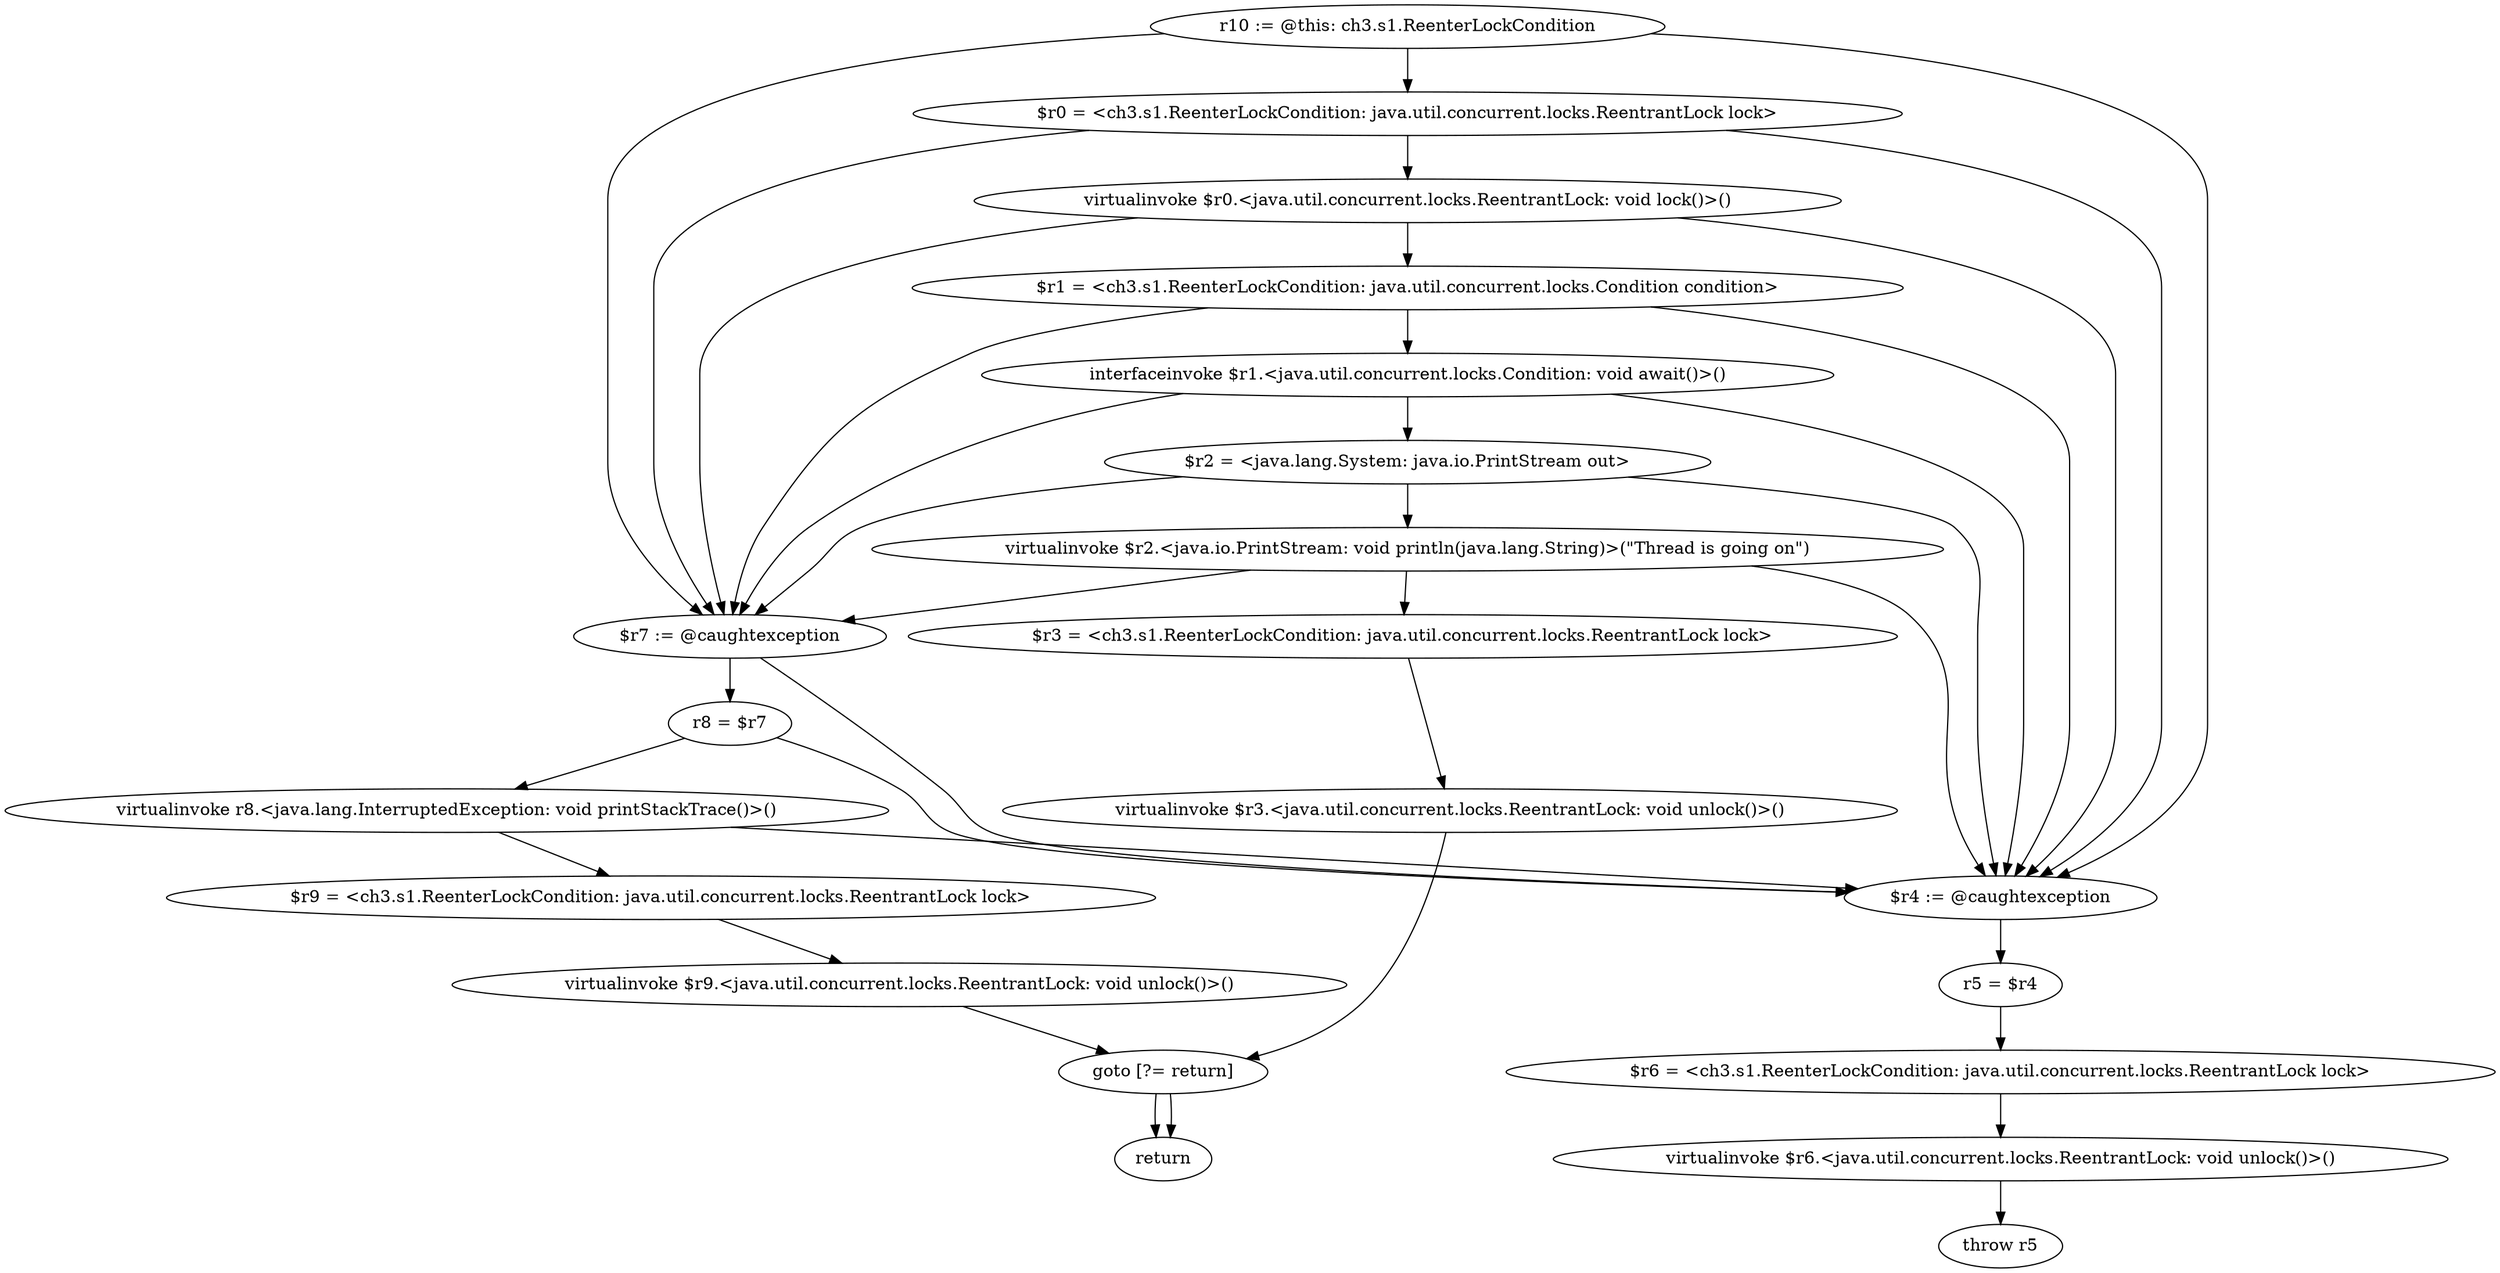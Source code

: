 digraph "unitGraph" {
    "r10 := @this: ch3.s1.ReenterLockCondition"
    "$r0 = <ch3.s1.ReenterLockCondition: java.util.concurrent.locks.ReentrantLock lock>"
    "virtualinvoke $r0.<java.util.concurrent.locks.ReentrantLock: void lock()>()"
    "$r1 = <ch3.s1.ReenterLockCondition: java.util.concurrent.locks.Condition condition>"
    "interfaceinvoke $r1.<java.util.concurrent.locks.Condition: void await()>()"
    "$r2 = <java.lang.System: java.io.PrintStream out>"
    "virtualinvoke $r2.<java.io.PrintStream: void println(java.lang.String)>(\"Thread is going on\")"
    "$r3 = <ch3.s1.ReenterLockCondition: java.util.concurrent.locks.ReentrantLock lock>"
    "virtualinvoke $r3.<java.util.concurrent.locks.ReentrantLock: void unlock()>()"
    "goto [?= return]"
    "$r7 := @caughtexception"
    "r8 = $r7"
    "virtualinvoke r8.<java.lang.InterruptedException: void printStackTrace()>()"
    "$r9 = <ch3.s1.ReenterLockCondition: java.util.concurrent.locks.ReentrantLock lock>"
    "virtualinvoke $r9.<java.util.concurrent.locks.ReentrantLock: void unlock()>()"
    "$r4 := @caughtexception"
    "r5 = $r4"
    "$r6 = <ch3.s1.ReenterLockCondition: java.util.concurrent.locks.ReentrantLock lock>"
    "virtualinvoke $r6.<java.util.concurrent.locks.ReentrantLock: void unlock()>()"
    "throw r5"
    "return"
    "r10 := @this: ch3.s1.ReenterLockCondition"->"$r7 := @caughtexception";
    "r10 := @this: ch3.s1.ReenterLockCondition"->"$r4 := @caughtexception";
    "r10 := @this: ch3.s1.ReenterLockCondition"->"$r0 = <ch3.s1.ReenterLockCondition: java.util.concurrent.locks.ReentrantLock lock>";
    "$r0 = <ch3.s1.ReenterLockCondition: java.util.concurrent.locks.ReentrantLock lock>"->"$r7 := @caughtexception";
    "$r0 = <ch3.s1.ReenterLockCondition: java.util.concurrent.locks.ReentrantLock lock>"->"$r4 := @caughtexception";
    "$r0 = <ch3.s1.ReenterLockCondition: java.util.concurrent.locks.ReentrantLock lock>"->"virtualinvoke $r0.<java.util.concurrent.locks.ReentrantLock: void lock()>()";
    "virtualinvoke $r0.<java.util.concurrent.locks.ReentrantLock: void lock()>()"->"$r7 := @caughtexception";
    "virtualinvoke $r0.<java.util.concurrent.locks.ReentrantLock: void lock()>()"->"$r4 := @caughtexception";
    "virtualinvoke $r0.<java.util.concurrent.locks.ReentrantLock: void lock()>()"->"$r1 = <ch3.s1.ReenterLockCondition: java.util.concurrent.locks.Condition condition>";
    "$r1 = <ch3.s1.ReenterLockCondition: java.util.concurrent.locks.Condition condition>"->"$r7 := @caughtexception";
    "$r1 = <ch3.s1.ReenterLockCondition: java.util.concurrent.locks.Condition condition>"->"$r4 := @caughtexception";
    "$r1 = <ch3.s1.ReenterLockCondition: java.util.concurrent.locks.Condition condition>"->"interfaceinvoke $r1.<java.util.concurrent.locks.Condition: void await()>()";
    "interfaceinvoke $r1.<java.util.concurrent.locks.Condition: void await()>()"->"$r7 := @caughtexception";
    "interfaceinvoke $r1.<java.util.concurrent.locks.Condition: void await()>()"->"$r4 := @caughtexception";
    "interfaceinvoke $r1.<java.util.concurrent.locks.Condition: void await()>()"->"$r2 = <java.lang.System: java.io.PrintStream out>";
    "$r2 = <java.lang.System: java.io.PrintStream out>"->"$r7 := @caughtexception";
    "$r2 = <java.lang.System: java.io.PrintStream out>"->"$r4 := @caughtexception";
    "$r2 = <java.lang.System: java.io.PrintStream out>"->"virtualinvoke $r2.<java.io.PrintStream: void println(java.lang.String)>(\"Thread is going on\")";
    "virtualinvoke $r2.<java.io.PrintStream: void println(java.lang.String)>(\"Thread is going on\")"->"$r7 := @caughtexception";
    "virtualinvoke $r2.<java.io.PrintStream: void println(java.lang.String)>(\"Thread is going on\")"->"$r4 := @caughtexception";
    "virtualinvoke $r2.<java.io.PrintStream: void println(java.lang.String)>(\"Thread is going on\")"->"$r3 = <ch3.s1.ReenterLockCondition: java.util.concurrent.locks.ReentrantLock lock>";
    "$r3 = <ch3.s1.ReenterLockCondition: java.util.concurrent.locks.ReentrantLock lock>"->"virtualinvoke $r3.<java.util.concurrent.locks.ReentrantLock: void unlock()>()";
    "virtualinvoke $r3.<java.util.concurrent.locks.ReentrantLock: void unlock()>()"->"goto [?= return]";
    "goto [?= return]"->"return";
    "$r7 := @caughtexception"->"r8 = $r7";
    "$r7 := @caughtexception"->"$r4 := @caughtexception";
    "r8 = $r7"->"virtualinvoke r8.<java.lang.InterruptedException: void printStackTrace()>()";
    "r8 = $r7"->"$r4 := @caughtexception";
    "virtualinvoke r8.<java.lang.InterruptedException: void printStackTrace()>()"->"$r9 = <ch3.s1.ReenterLockCondition: java.util.concurrent.locks.ReentrantLock lock>";
    "virtualinvoke r8.<java.lang.InterruptedException: void printStackTrace()>()"->"$r4 := @caughtexception";
    "$r9 = <ch3.s1.ReenterLockCondition: java.util.concurrent.locks.ReentrantLock lock>"->"virtualinvoke $r9.<java.util.concurrent.locks.ReentrantLock: void unlock()>()";
    "virtualinvoke $r9.<java.util.concurrent.locks.ReentrantLock: void unlock()>()"->"goto [?= return]";
    "goto [?= return]"->"return";
    "$r4 := @caughtexception"->"r5 = $r4";
    "r5 = $r4"->"$r6 = <ch3.s1.ReenterLockCondition: java.util.concurrent.locks.ReentrantLock lock>";
    "$r6 = <ch3.s1.ReenterLockCondition: java.util.concurrent.locks.ReentrantLock lock>"->"virtualinvoke $r6.<java.util.concurrent.locks.ReentrantLock: void unlock()>()";
    "virtualinvoke $r6.<java.util.concurrent.locks.ReentrantLock: void unlock()>()"->"throw r5";
}
